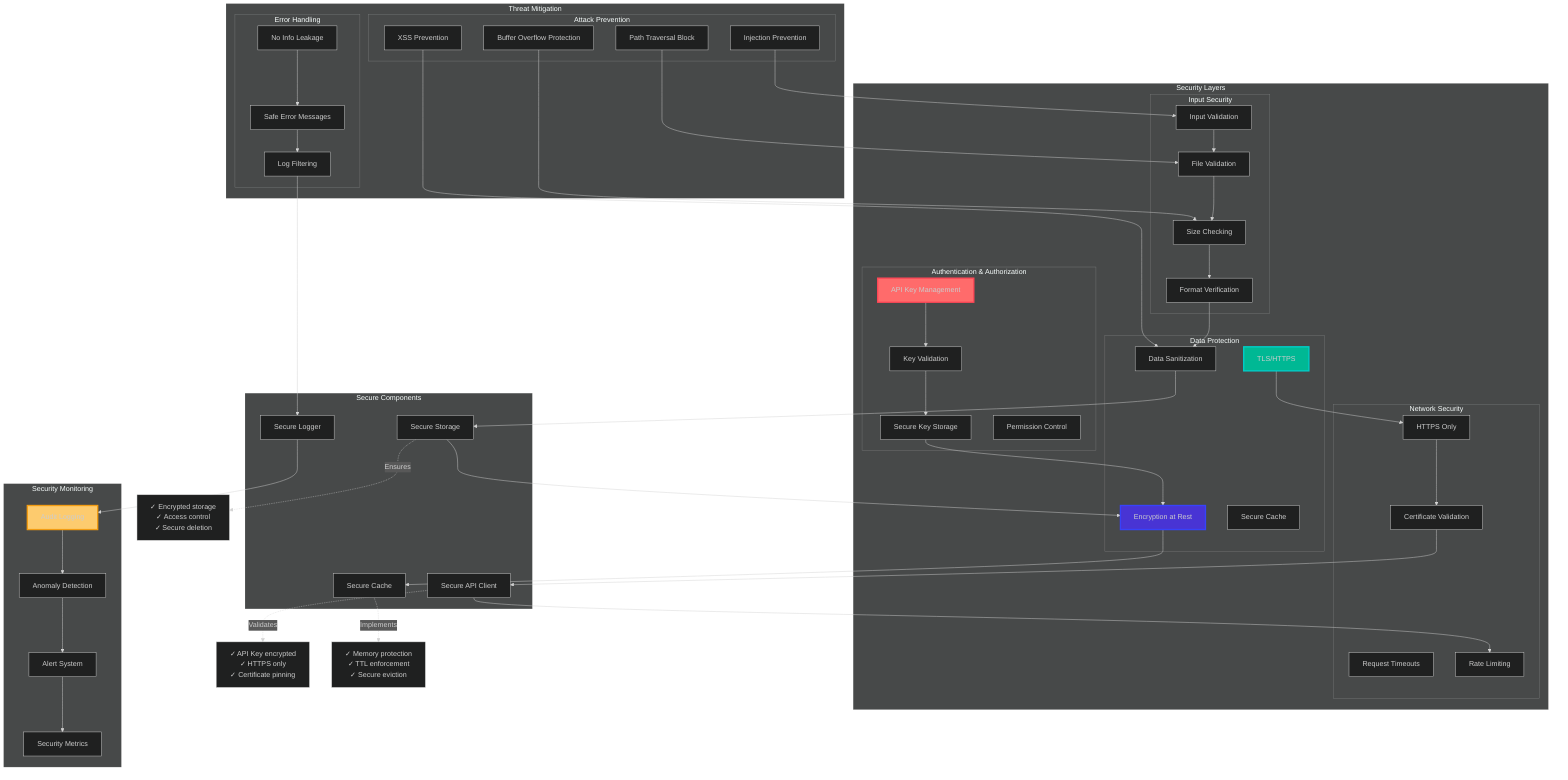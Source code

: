 %%{init: {'theme':'dark'}}%%

graph TB
    subgraph "Security Layers"
        subgraph "Input Security"
            INPUT_VAL[Input Validation]
            FILE_VAL[File Validation]
            SIZE_CHECK[Size Checking]
            FORMAT_CHECK[Format Verification]
        end
        
        subgraph "Authentication & Authorization"
            API_KEY[API Key Management]
            KEY_STORE[Secure Key Storage]
            KEY_VALID[Key Validation]
            PERM[Permission Control]
        end
        
        subgraph "Data Protection"
            ENCRYPT[Encryption at Rest]
            TLS[TLS/HTTPS]
            SANITIZE[Data Sanitization]
            CACHE_SEC[Secure Cache]
        end
        
        subgraph "Network Security"
            HTTPS[HTTPS Only]
            CERT_VAL[Certificate Validation]
            TIMEOUT[Request Timeouts]
            RATE_LIMIT[Rate Limiting]
        end
    end
    
    subgraph "Threat Mitigation"
        subgraph "Attack Prevention"
            XSS[XSS Prevention]
            INJECTION[Injection Prevention]
            PATH_TRAV[Path Traversal Block]
            OVERFLOW[Buffer Overflow Protection]
        end
        
        subgraph "Error Handling"
            NO_LEAK[No Info Leakage]
            SAFE_ERR[Safe Error Messages]
            LOG_FILTER[Log Filtering]
        end
    end
    
    subgraph "Secure Components"
        SEC_API[Secure API Client]
        SEC_STORE[Secure Storage]
        SEC_LOG[Secure Logger]
        SEC_CACHE[Secure Cache]
    end
    
    subgraph "Security Monitoring"
        AUDIT[Audit Logging]
        ANOMALY[Anomaly Detection]
        ALERT_SYS[Alert System]
        METRICS_SEC[Security Metrics]
    end
    
    %% Input flow
    INPUT_VAL --> FILE_VAL
    FILE_VAL --> SIZE_CHECK
    SIZE_CHECK --> FORMAT_CHECK
    FORMAT_CHECK --> SANITIZE
    
    %% API Key flow
    API_KEY --> KEY_VALID
    KEY_VALID --> KEY_STORE
    KEY_STORE --> ENCRYPT
    
    %% Network flow
    TLS --> HTTPS
    HTTPS --> CERT_VAL
    CERT_VAL --> SEC_API
    SEC_API --> RATE_LIMIT
    
    %% Data flow
    SANITIZE --> SEC_STORE
    SEC_STORE --> ENCRYPT
    ENCRYPT --> SEC_CACHE
    
    %% Attack prevention
    XSS --> SANITIZE
    INJECTION --> INPUT_VAL
    PATH_TRAV --> FILE_VAL
    OVERFLOW --> SIZE_CHECK
    
    %% Error handling
    NO_LEAK --> SAFE_ERR
    SAFE_ERR --> LOG_FILTER
    LOG_FILTER --> SEC_LOG
    
    %% Monitoring
    SEC_LOG --> AUDIT
    AUDIT --> ANOMALY
    ANOMALY --> ALERT_SYS
    ALERT_SYS --> METRICS_SEC
    
    %% Security checks
    SEC_API -.->|Validates| CHECK1[✓ API Key encrypted<br/>✓ HTTPS only<br/>✓ Certificate pinning]
    SEC_STORE -.->|Ensures| CHECK2[✓ Encrypted storage<br/>✓ Access control<br/>✓ Secure deletion]
    SEC_CACHE -.->|Implements| CHECK3[✓ Memory protection<br/>✓ TTL enforcement<br/>✓ Secure eviction]
    
    style API_KEY fill:#ff6b6b,stroke:#ff4757,stroke-width:3px
    style ENCRYPT fill:#4834d4,stroke:#3742fa,stroke-width:3px
    style TLS fill:#00b894,stroke:#00cec9,stroke-width:3px
    style AUDIT fill:#fdcb6e,stroke:#f39c12,stroke-width:3px